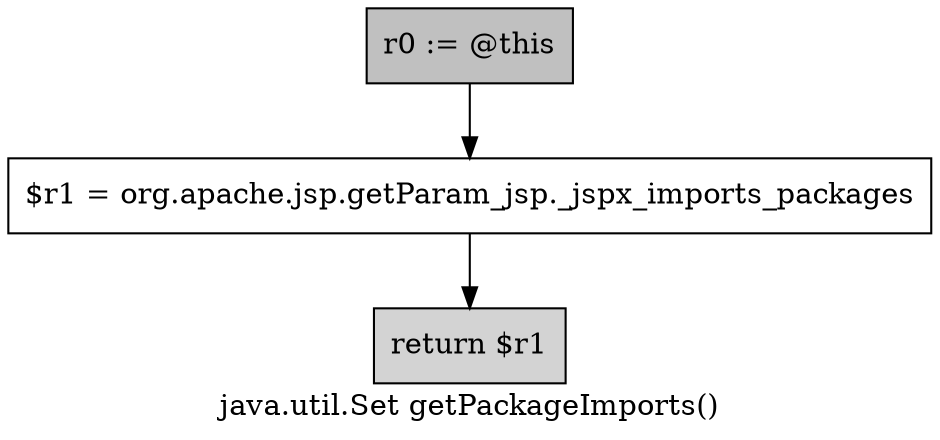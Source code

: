digraph "java.util.Set getPackageImports()" {
    label="java.util.Set getPackageImports()";
    node [shape=box];
    "0" [style=filled,fillcolor=gray,label="r0 := @this",];
    "1" [label="$r1 = org.apache.jsp.getParam_jsp._jspx_imports_packages",];
    "0"->"1";
    "2" [style=filled,fillcolor=lightgray,label="return $r1",];
    "1"->"2";
}
